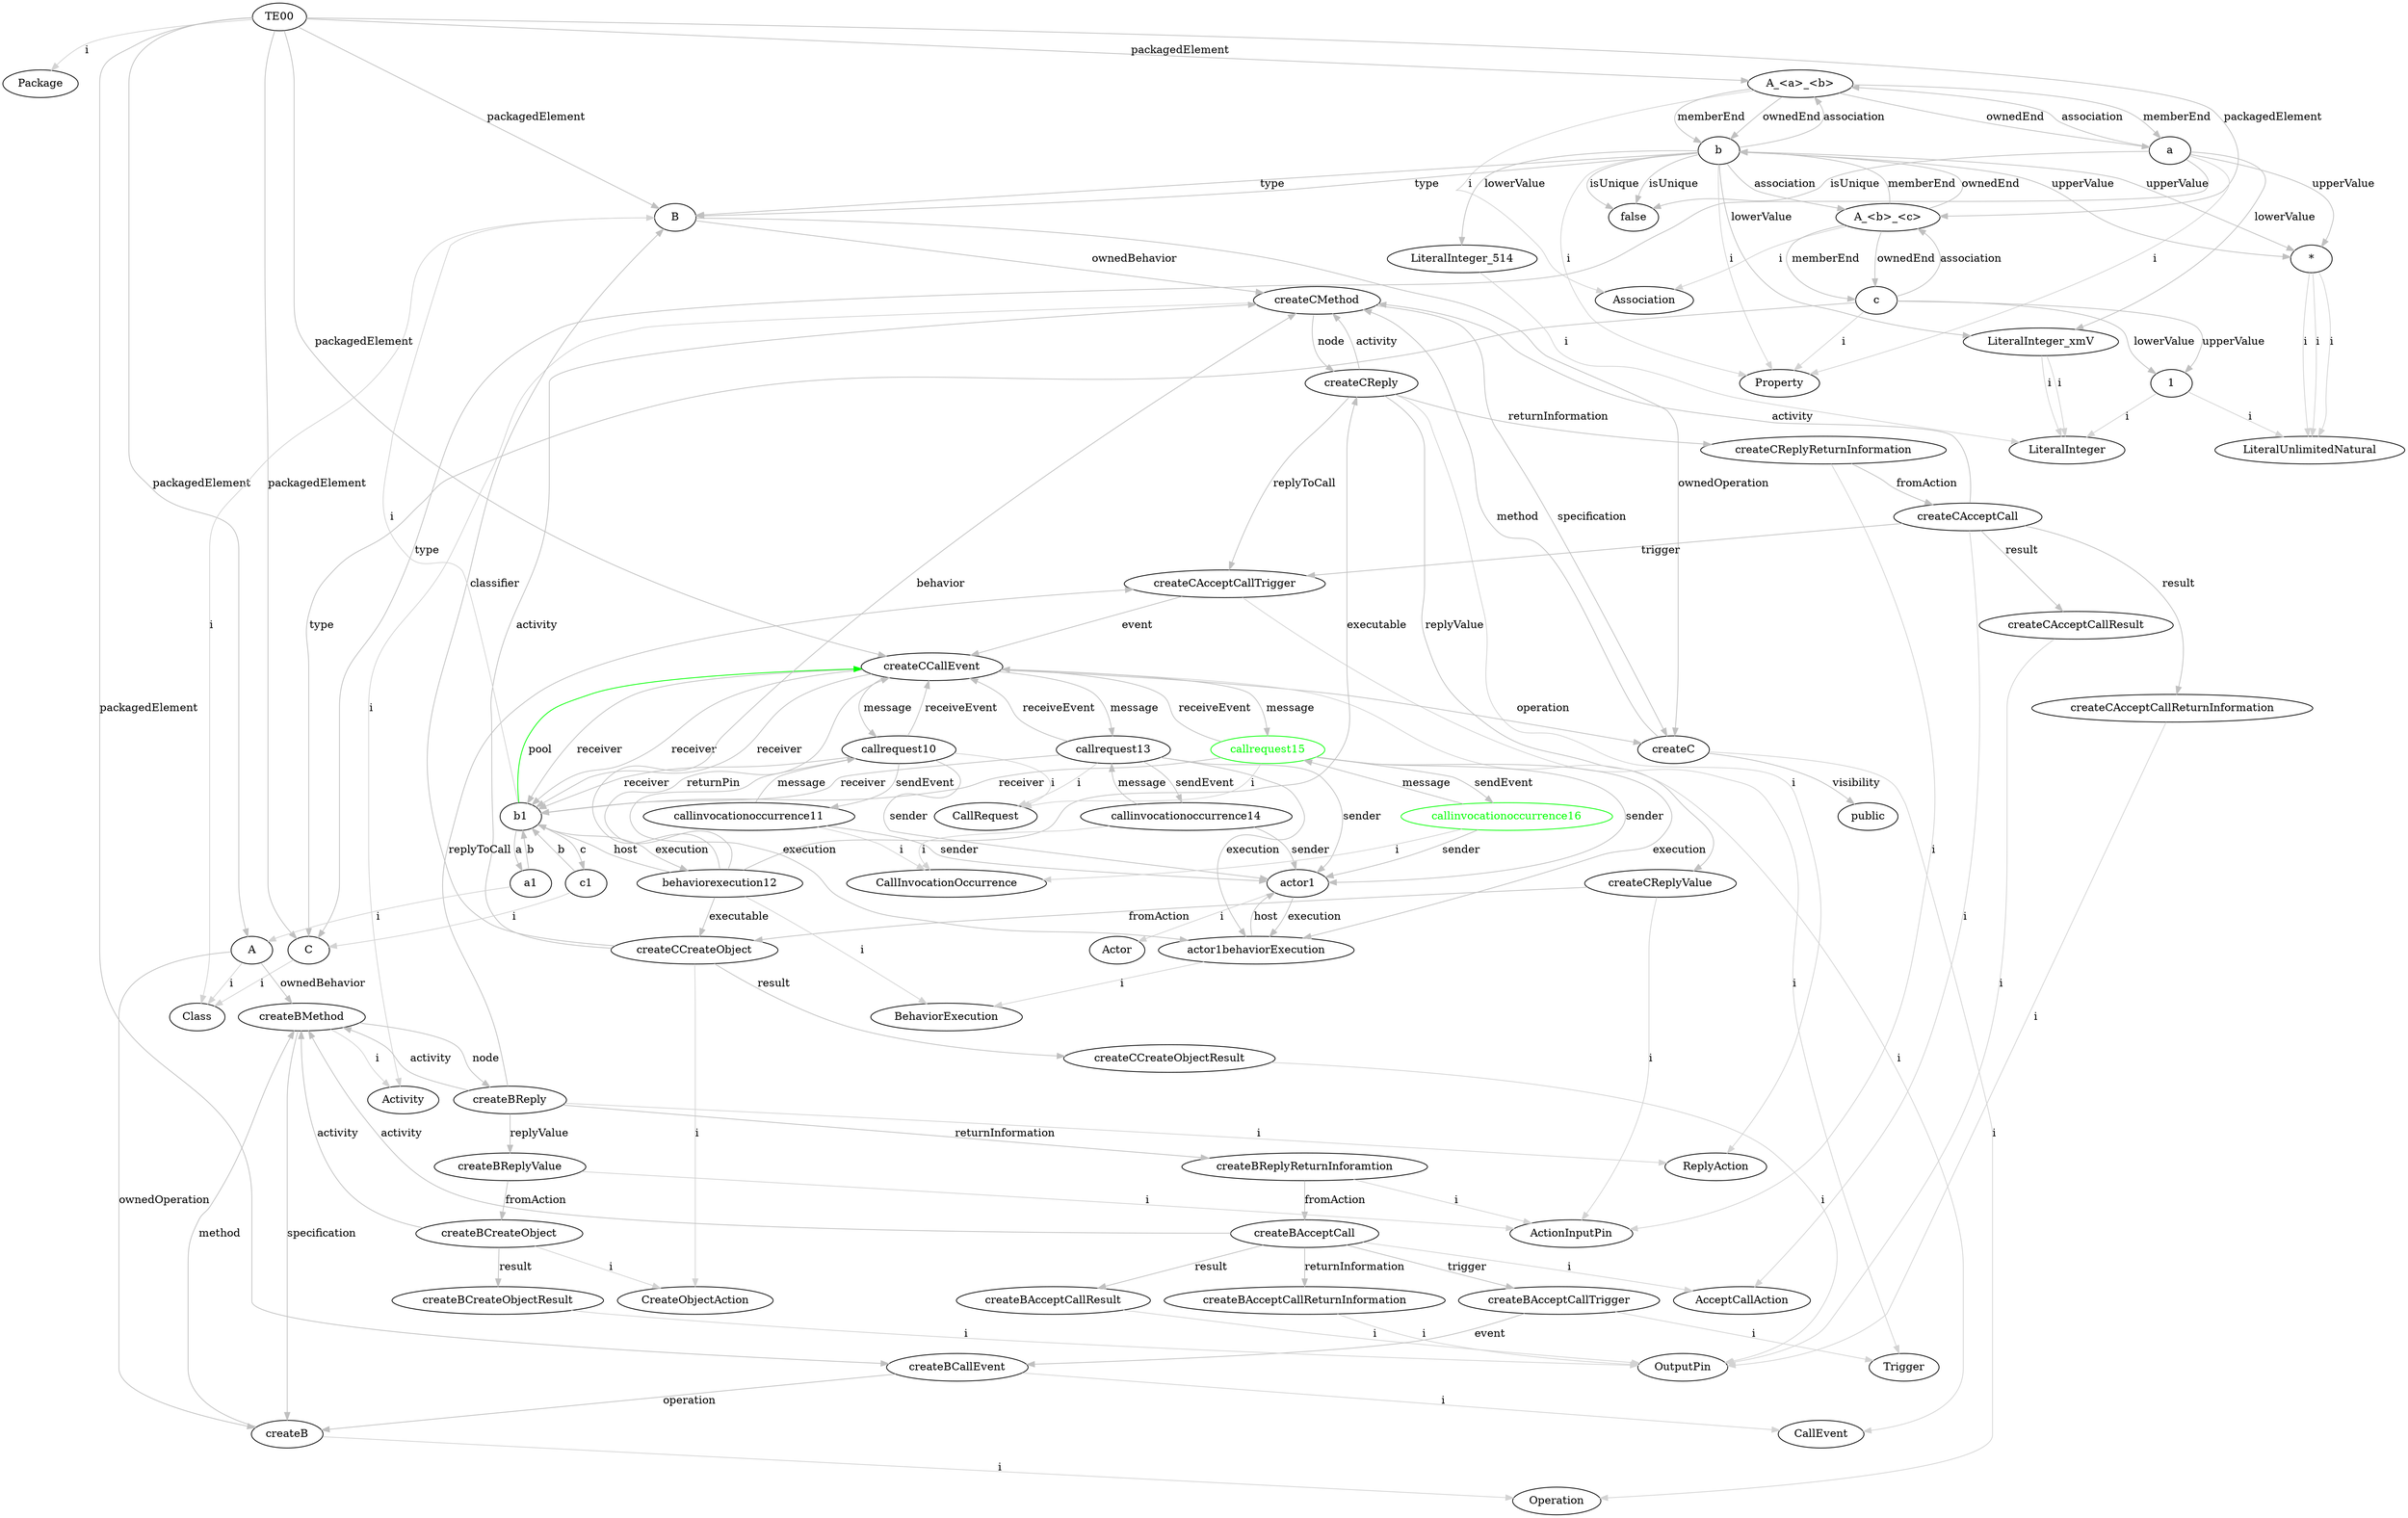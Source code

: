 digraph umlMetamodel {
	"TE00" -> "Package" [label="i", color="lightgrey"]
	"TE00" -> "C" [label="packagedElement", color="grey"]
	"C" -> "Class" [label="i", color="lightgrey"]
	"TE00" -> "B" [label="packagedElement", color="grey"]
	"B" -> "Class" [label="i", color="lightgrey"]
	"B" -> "createCMethod" [label="ownedBehavior", color="grey"]
	"createCMethod" -> "Activity" [label="i", color="lightgrey"]
	"createCMethod" -> "createC" [label="specification", color="grey"]
	"createCMethod" -> "createCReply" [label="node", color="grey"]
	"createCReply" -> "createCMethod" [label="activity", color="grey"]
	"createCReply" -> "ReplyAction" [label="i", color="lightgrey"]
	"createCReply" -> "createCAcceptCallTrigger" [label="replyToCall", color="grey"]
	"createCReply" -> "createCReplyReturnInformation" [label="returnInformation", color="grey"]
	"createCReplyReturnInformation" -> "ActionInputPin" [label="i", color="lightgrey"]
	"createCReplyReturnInformation" -> "createCAcceptCall" [label="fromAction", color="grey"]
	"createCAcceptCall" -> "createCMethod" [label="activity", color="grey"]
	"createCAcceptCall" -> "AcceptCallAction" [label="i", color="lightgrey"]
	"createCAcceptCall" -> "createCAcceptCallResult" [label="result", color="grey"]
	"createCAcceptCallResult" -> "OutputPin" [label="i", color="lightgrey"]
	"createCAcceptCall" -> "createCAcceptCallReturnInformation" [label="result", color="grey"]
	"createCAcceptCallReturnInformation" -> "OutputPin" [label="i", color="lightgrey"]
	"createCAcceptCall" -> "createCAcceptCallTrigger" [label="trigger", color="grey"]
	"createCAcceptCallTrigger" -> "Trigger" [label="i", color="lightgrey"]
	"createCAcceptCallTrigger" -> "createCCallEvent" [label="event", color="grey"]
	"createCReply" -> "createCReplyValue" [label="replyValue", color="grey"]
	"createCReplyValue" -> "ActionInputPin" [label="i", color="lightgrey"]
	"createCReplyValue" -> "createCCreateObject" [label="fromAction", color="grey"]
	"createCCreateObject" -> "createCMethod" [label="activity", color="grey"]
	"createCCreateObject" -> "CreateObjectAction" [label="i", color="lightgrey"]
	"createCCreateObject" -> "B" [label="classifier", color="grey"]
	"createCCreateObject" -> "createCCreateObjectResult" [label="result", color="grey"]
	"createCCreateObjectResult" -> "OutputPin" [label="i", color="lightgrey"]
	"B" -> "createC" [label="ownedOperation", color="grey"]
	"createC" -> "Operation" [label="i", color="lightgrey"]
	"createC" -> "public" [label="visibility", color="grey"]
	"createC" -> "createCMethod" [label="method", color="grey"]
	"TE00" -> "A" [label="packagedElement", color="grey"]
	"A" -> "Class" [label="i", color="lightgrey"]
	"A" -> "createBMethod" [label="ownedBehavior", color="grey"]
	"createBMethod" -> "Activity" [label="i", color="lightgrey"]
	"createBMethod" -> "createB" [label="specification", color="grey"]
	"createBMethod" -> "createBReply" [label="node", color="grey"]
	"createBReply" -> "createBMethod" [label="activity", color="grey"]
	"createBReply" -> "ReplyAction" [label="i", color="lightgrey"]
	"createBReply" -> "createCAcceptCallTrigger" [label="replyToCall", color="grey"]
	"createBReply" -> "createBReplyReturnInforamtion" [label="returnInformation", color="grey"]
	"createBReplyReturnInforamtion" -> "ActionInputPin" [label="i", color="lightgrey"]
	"createBReplyReturnInforamtion" -> "createBAcceptCall" [label="fromAction", color="grey"]
	"createBAcceptCall" -> "createBMethod" [label="activity", color="grey"]
	"createBAcceptCall" -> "AcceptCallAction" [label="i", color="lightgrey"]
	"createBAcceptCall" -> "createBAcceptCallResult" [label="result", color="grey"]
	"createBAcceptCallResult" -> "OutputPin" [label="i", color="lightgrey"]
	"createBAcceptCall" -> "createBAcceptCallTrigger" [label="trigger", color="grey"]
	"createBAcceptCallTrigger" -> "Trigger" [label="i", color="lightgrey"]
	"createBAcceptCallTrigger" -> "createBCallEvent" [label="event", color="grey"]
	"createBAcceptCall" -> "createBAcceptCallReturnInformation" [label="returnInformation", color="grey"]
	"createBAcceptCallReturnInformation" -> "OutputPin" [label="i", color="lightgrey"]
	"createBReply" -> "createBReplyValue" [label="replyValue", color="grey"]
	"createBReplyValue" -> "ActionInputPin" [label="i", color="lightgrey"]
	"createBReplyValue" -> "createBCreateObject" [label="fromAction", color="grey"]
	"createBCreateObject" -> "createBMethod" [label="activity", color="grey"]
	"createBCreateObject" -> "CreateObjectAction" [label="i", color="lightgrey"]
	"createBCreateObject" -> "createBCreateObjectResult" [label="result", color="grey"]
	"createBCreateObjectResult" -> "OutputPin" [label="i", color="lightgrey"]
	"A" -> "createB" [label="ownedOperation", color="grey"]
	"createB" -> "Operation" [label="i", color="lightgrey"]
	"createB" -> "createBMethod" [label="method", color="grey"]
	"TE00" -> "A_<a>_<b>" [label="packagedElement", color="grey"]
	"A_<a>_<b>" -> "Association" [label="i", color="lightgrey"]
	"A_<a>_<b>" -> "a" [label="memberEnd", color="grey"]
	"A_<a>_<b>" -> "b" [label="memberEnd", color="grey"]
	"A_<a>_<b>" -> "a" [label="ownedEnd", color="grey"]
	"a" -> "Property" [label="i", color="lightgrey"]
	"a" -> "C" [label="type", color="grey"]
	"a" -> "false" [label="isUnique", color="grey"]
	"a" -> "A_<a>_<b>" [label="association", color="grey"]
	"a" -> "*" [label="upperValue", color="grey"]
	"*" -> "LiteralUnlimitedNatural" [label="i", color="lightgrey"]
	"a" -> "LiteralInteger_xmV" [label="lowerValue", color="grey"]
	"LiteralInteger_xmV" -> "LiteralInteger" [label="i", color="lightgrey"]
	"A_<a>_<b>" -> "b" [label="ownedEnd", color="grey"]
	"b" -> "Property" [label="i", color="lightgrey"]
	"b" -> "B" [label="type", color="grey"]
	"b" -> "false" [label="isUnique", color="grey"]
	"b" -> "A_<a>_<b>" [label="association", color="grey"]
	"b" -> "*" [label="upperValue", color="grey"]
	"*" -> "LiteralUnlimitedNatural" [label="i", color="lightgrey"]
	"b" -> "LiteralInteger_xmV" [label="lowerValue", color="grey"]
	"LiteralInteger_xmV" -> "LiteralInteger" [label="i", color="lightgrey"]
	"TE00" -> "A_<b>_<c>" [label="packagedElement", color="grey"]
	"A_<b>_<c>" -> "Association" [label="i", color="lightgrey"]
	"A_<b>_<c>" -> "b" [label="memberEnd", color="grey"]
	"A_<b>_<c>" -> "c" [label="memberEnd", color="grey"]
	"A_<b>_<c>" -> "b" [label="ownedEnd", color="grey"]
	"b" -> "Property" [label="i", color="lightgrey"]
	"b" -> "B" [label="type", color="grey"]
	"b" -> "false" [label="isUnique", color="grey"]
	"b" -> "A_<b>_<c>" [label="association", color="grey"]
	"b" -> "*" [label="upperValue", color="grey"]
	"*" -> "LiteralUnlimitedNatural" [label="i", color="lightgrey"]
	"b" -> "LiteralInteger_514" [label="lowerValue", color="grey"]
	"LiteralInteger_514" -> "LiteralInteger" [label="i", color="lightgrey"]
	"A_<b>_<c>" -> "c" [label="ownedEnd", color="grey"]
	"c" -> "Property" [label="i", color="lightgrey"]
	"c" -> "C" [label="type", color="grey"]
	"c" -> "A_<b>_<c>" [label="association", color="grey"]
	"c" -> "1" [label="upperValue", color="grey"]
	"1" -> "LiteralUnlimitedNatural" [label="i", color="lightgrey"]
	"c" -> "1" [label="lowerValue", color="grey"]
	"1" -> "LiteralInteger" [label="i", color="lightgrey"]
	"TE00" -> "createBCallEvent" [label="packagedElement", color="grey"]
	"createBCallEvent" -> "CallEvent" [label="i", color="lightgrey"]
	"createBCallEvent" -> "createB" [label="operation", color="grey"]
	"TE00" -> "createCCallEvent" [label="packagedElement", color="grey"]
	"createCCallEvent" -> "CallEvent" [label="i", color="lightgrey"]
	"createCCallEvent" -> "createC" [label="operation", color="grey"]
	"a1" -> "A" [label="i", color="lightgrey"]
	"b1" -> "B" [label="i", color="lightgrey"]
	"c1" -> "C" [label="i", color="lightgrey"]
	"a1" -> "b1" [label="b", color="grey"]
	"b1" -> "a1" [label="a", color="grey"]
	"b1" -> "c1" [label="c", color="grey"]
	"c1" -> "b1" [label="b", color="grey"]
	"actor1" -> "Actor" [label="i", color="lightgrey"]
	"actor1behaviorExecution" -> "BehaviorExecution" [label="i", color="lightgrey"]
	"actor1" -> "actor1behaviorExecution" [label="execution", color="grey"]
	"actor1behaviorExecution" -> "actor1" [label="host", color="grey"]
	"callrequest10" -> "CallRequest" [label="i", color="lightgrey"]
	"callrequest10" -> "actor1behaviorExecution" [label="execution", color="grey"]
	"callrequest10" -> "actor1" [label="sender", color="grey"]
	"callinvocationoccurrence11" -> "CallInvocationOccurrence" [label="i", color="lightgrey"]
	"callinvocationoccurrence11" -> "actor1" [label="sender", color="grey"]
	"callinvocationoccurrence11" -> "callrequest10" [label="message", color="grey"]
	"callrequest10" -> "callinvocationoccurrence11" [label="sendEvent", color="grey"]
	"callrequest10" -> "b1" [label="receiver", color="grey"]
	"callrequest10" -> "createCCallEvent" [label="receiveEvent", color="grey"]
	"createCCallEvent" -> "callrequest10" [label="message", color="grey"]
	"createCCallEvent" -> "b1" [label="receiver", color="grey"]
	"behaviorexecution12" -> "BehaviorExecution" [label="i", color="lightgrey"]
	"behaviorexecution12" -> "b1" [label="host", color="grey"]
	"b1" -> "behaviorexecution12" [label="execution", color="grey"]
	"behaviorexecution12" -> "createCMethod" [label="behavior", color="grey"]
	"behaviorexecution12" -> "createCCallEvent" [label="returnPin", color="grey"]
	"behaviorexecution12" -> "createCReply" [label="executable", color="grey"]
	"behaviorexecution12" -> "createCCreateObject" [label="executable", color="grey"]
	"callrequest13" -> "CallRequest" [label="i", color="lightgrey"]
	"callrequest13" -> "actor1behaviorExecution" [label="execution", color="grey"]
	"callrequest13" -> "actor1" [label="sender", color="grey"]
	"callinvocationoccurrence14" -> "CallInvocationOccurrence" [label="i", color="lightgrey"]
	"callinvocationoccurrence14" -> "actor1" [label="sender", color="grey"]
	"callinvocationoccurrence14" -> "callrequest13" [label="message", color="grey"]
	"callrequest13" -> "callinvocationoccurrence14" [label="sendEvent", color="grey"]
	"callrequest13" -> "b1" [label="receiver", color="grey"]
	"callrequest13" -> "createCCallEvent" [label="receiveEvent", color="grey"]
	"createCCallEvent" -> "callrequest13" [label="message", color="grey"]
	"createCCallEvent" -> "b1" [label="receiver", color="grey"]
	"callrequest15" -> "CallRequest" [label="i", color="lightgrey"]
	"callrequest15" [color="green", fontcolor="green"]
	"callrequest15" -> "actor1behaviorExecution" [label="execution", color="grey"]
	"callrequest15" [color="green", fontcolor="green"]
	"callrequest15" -> "actor1" [label="sender", color="grey"]
	"callrequest15" [color="green", fontcolor="green"]
	"callinvocationoccurrence16" -> "CallInvocationOccurrence" [label="i", color="lightgrey"]
	"callinvocationoccurrence16" [color="green", fontcolor="green"]
	"callinvocationoccurrence16" -> "actor1" [label="sender", color="grey"]
	"callinvocationoccurrence16" [color="green", fontcolor="green"]
	"callinvocationoccurrence16" -> "callrequest15" [label="message", color="grey"]
	"callinvocationoccurrence16" [color="green", fontcolor="green"]
	"callrequest15" [color="green", fontcolor="green"]
	"callrequest15" -> "callinvocationoccurrence16" [label="sendEvent", color="grey"]
	"callrequest15" [color="green", fontcolor="green"]
	"callinvocationoccurrence16" [color="green", fontcolor="green"]
	"callrequest15" -> "b1" [label="receiver", color="grey"]
	"callrequest15" [color="green", fontcolor="green"]
	"callrequest15" -> "createCCallEvent" [label="receiveEvent", color="grey"]
	"callrequest15" [color="green", fontcolor="green"]
	"createCCallEvent" -> "callrequest15" [label="message", color="grey"]
	"callrequest15" [color="green", fontcolor="green"]
	"createCCallEvent" -> "b1" [label="receiver", color="grey"]
	"b1" -> "createCCallEvent" [label="pool", color="green"]
}
